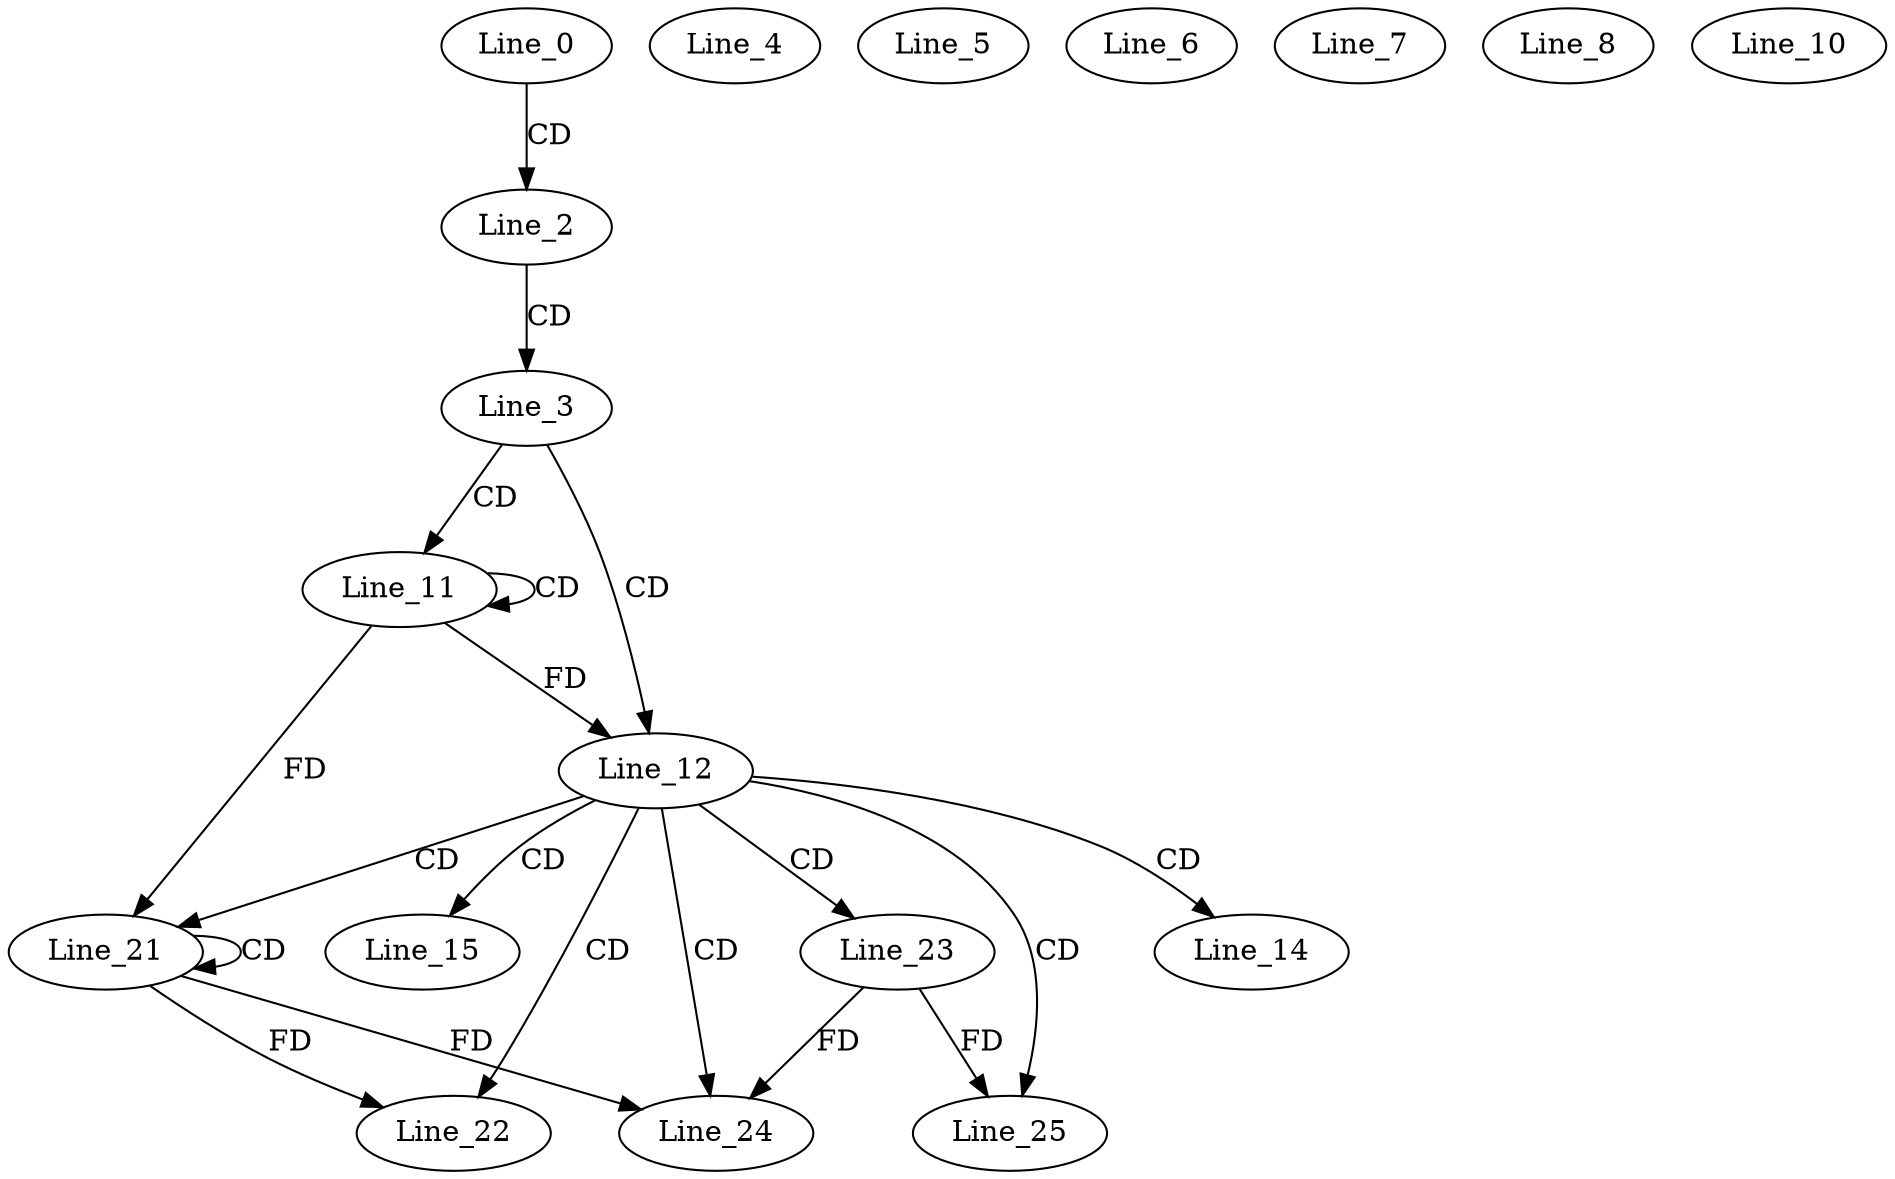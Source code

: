digraph G {
  Line_0;
  Line_2;
  Line_3;
  Line_4;
  Line_5;
  Line_6;
  Line_7;
  Line_8;
  Line_10;
  Line_11;
  Line_11;
  Line_12;
  Line_12;
  Line_14;
  Line_15;
  Line_15;
  Line_21;
  Line_21;
  Line_21;
  Line_22;
  Line_22;
  Line_23;
  Line_24;
  Line_25;
  Line_25;
  Line_25;
  Line_0 -> Line_2 [ label="CD" ];
  Line_2 -> Line_3 [ label="CD" ];
  Line_3 -> Line_11 [ label="CD" ];
  Line_11 -> Line_11 [ label="CD" ];
  Line_3 -> Line_12 [ label="CD" ];
  Line_11 -> Line_12 [ label="FD" ];
  Line_12 -> Line_14 [ label="CD" ];
  Line_12 -> Line_15 [ label="CD" ];
  Line_12 -> Line_21 [ label="CD" ];
  Line_21 -> Line_21 [ label="CD" ];
  Line_11 -> Line_21 [ label="FD" ];
  Line_12 -> Line_22 [ label="CD" ];
  Line_21 -> Line_22 [ label="FD" ];
  Line_12 -> Line_23 [ label="CD" ];
  Line_12 -> Line_24 [ label="CD" ];
  Line_21 -> Line_24 [ label="FD" ];
  Line_23 -> Line_24 [ label="FD" ];
  Line_12 -> Line_25 [ label="CD" ];
  Line_23 -> Line_25 [ label="FD" ];
}
